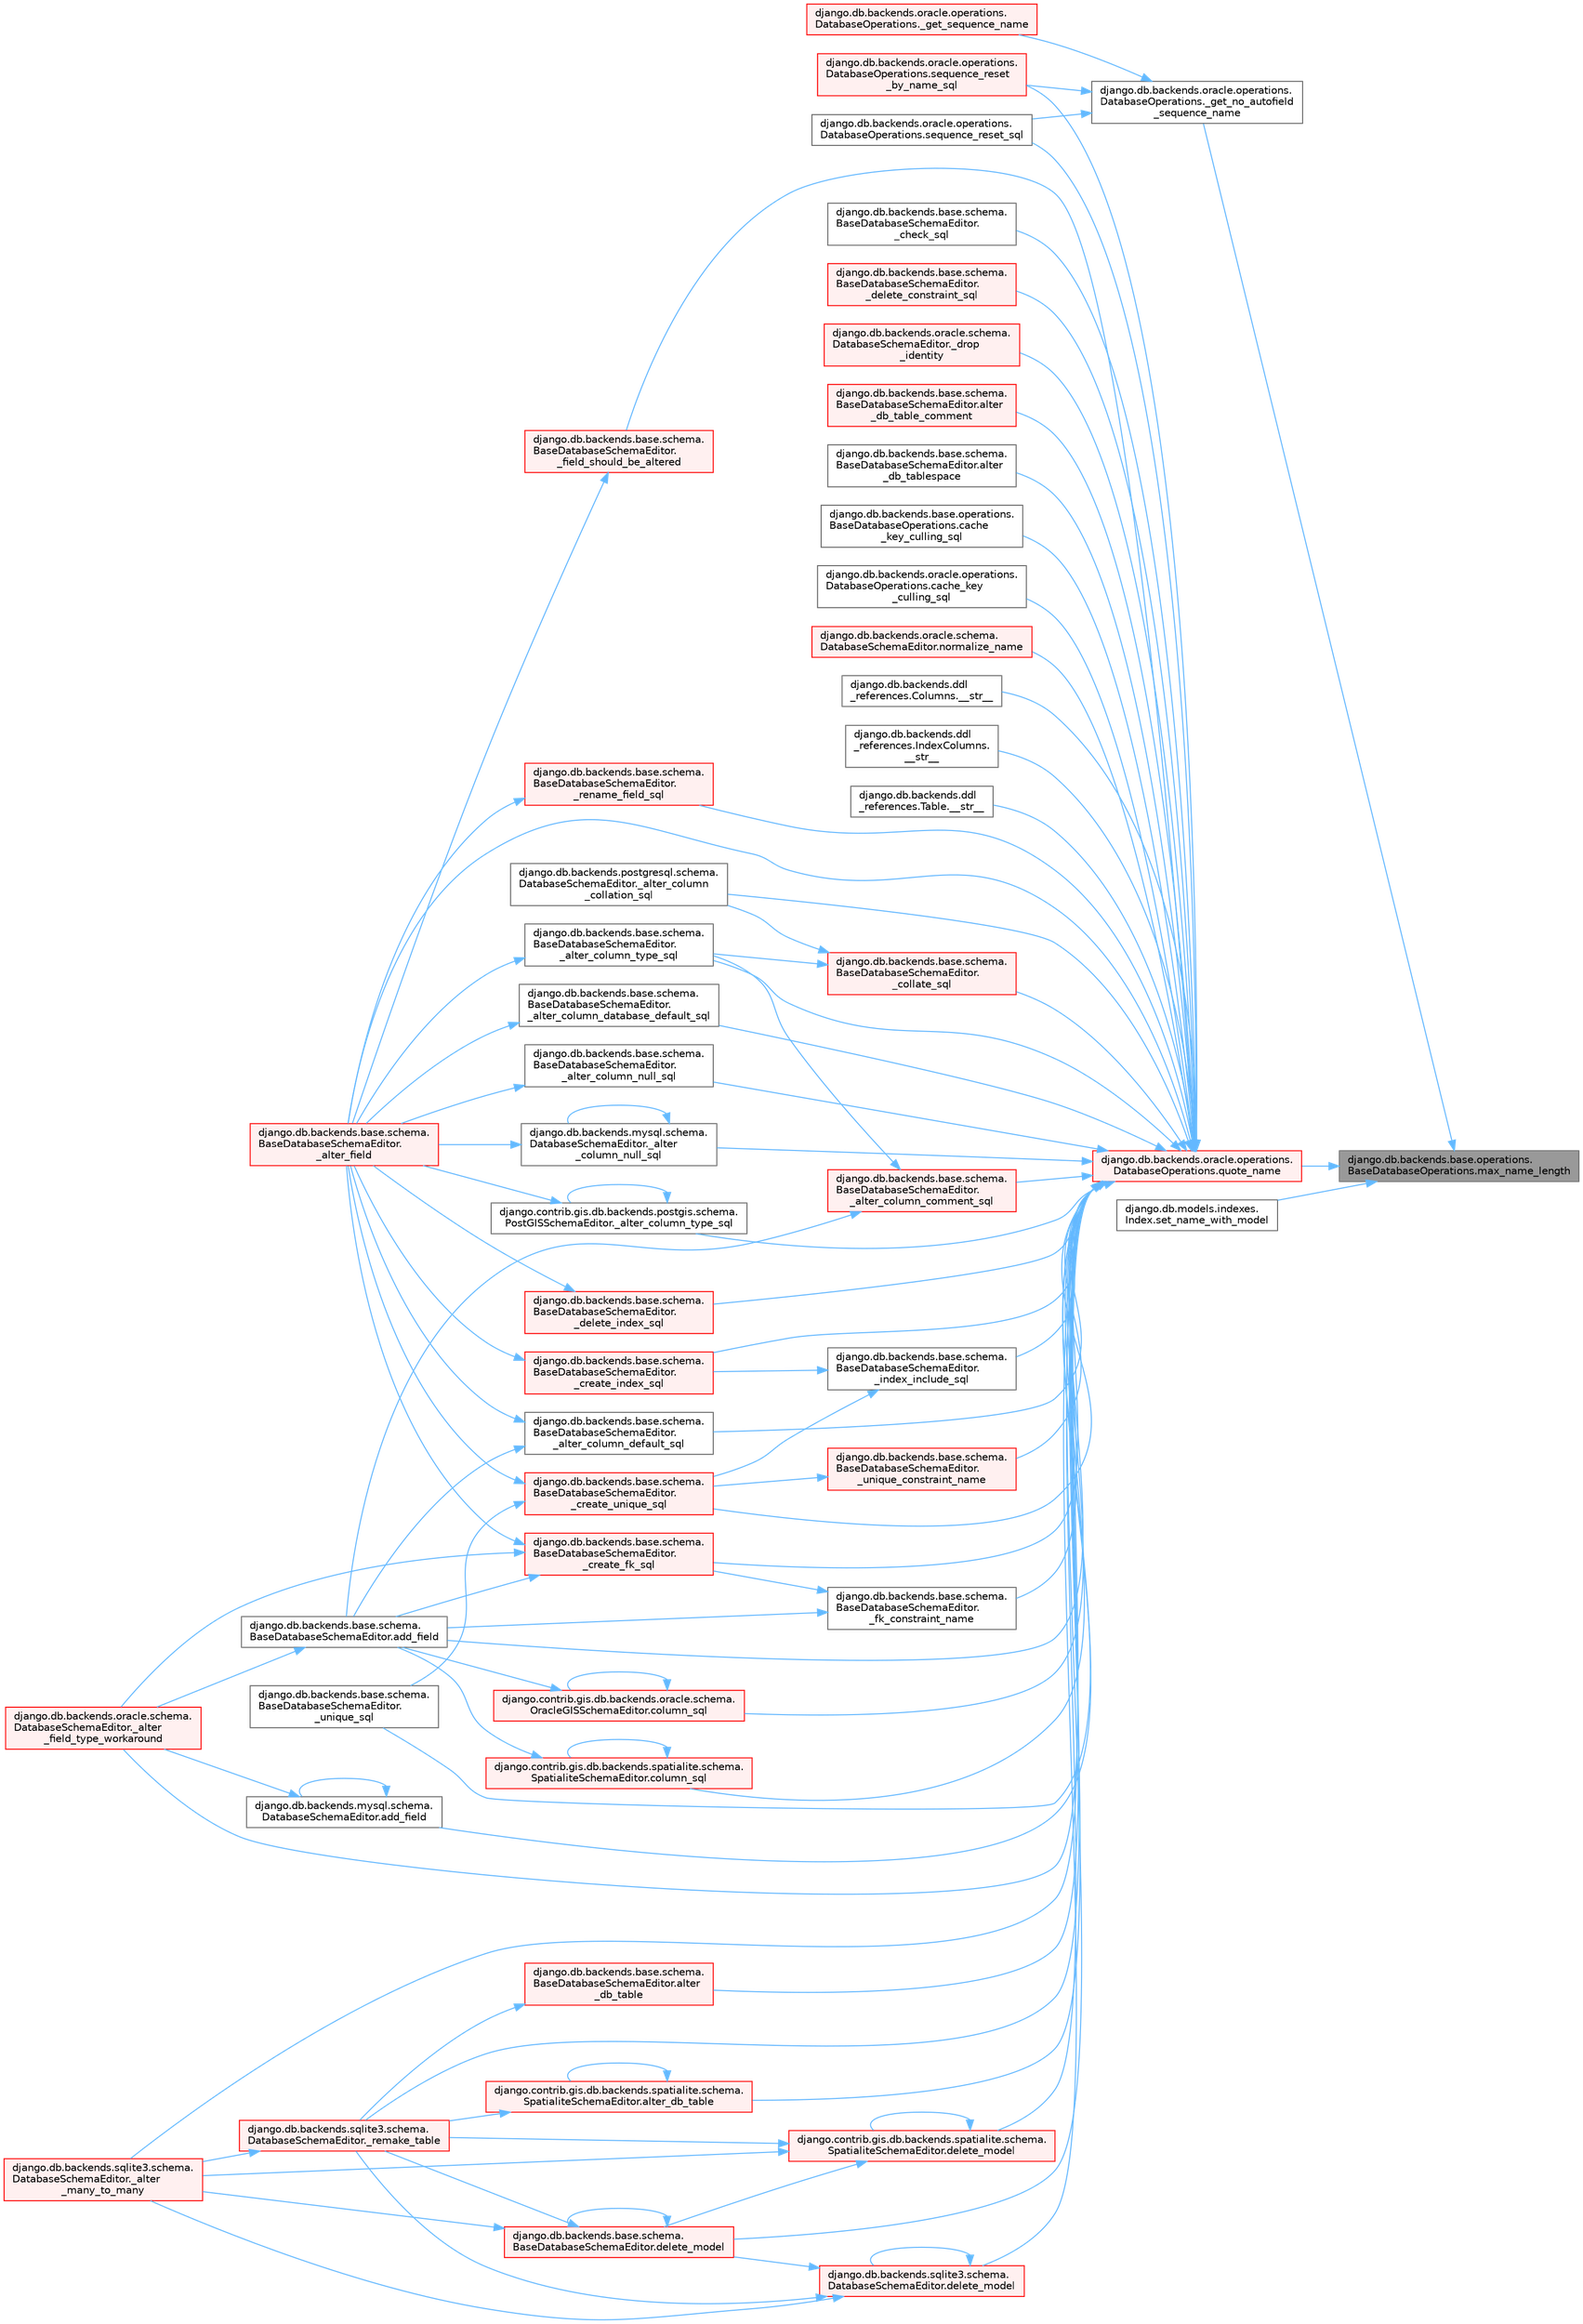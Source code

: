 digraph "django.db.backends.base.operations.BaseDatabaseOperations.max_name_length"
{
 // LATEX_PDF_SIZE
  bgcolor="transparent";
  edge [fontname=Helvetica,fontsize=10,labelfontname=Helvetica,labelfontsize=10];
  node [fontname=Helvetica,fontsize=10,shape=box,height=0.2,width=0.4];
  rankdir="RL";
  Node1 [id="Node000001",label="django.db.backends.base.operations.\lBaseDatabaseOperations.max_name_length",height=0.2,width=0.4,color="gray40", fillcolor="grey60", style="filled", fontcolor="black",tooltip=" "];
  Node1 -> Node2 [id="edge1_Node000001_Node000002",dir="back",color="steelblue1",style="solid",tooltip=" "];
  Node2 [id="Node000002",label="django.db.backends.oracle.operations.\lDatabaseOperations._get_no_autofield\l_sequence_name",height=0.2,width=0.4,color="grey40", fillcolor="white", style="filled",URL="$classdjango_1_1db_1_1backends_1_1oracle_1_1operations_1_1_database_operations.html#ad89acc44101ec0761ecf08100c8b101d",tooltip=" "];
  Node2 -> Node3 [id="edge2_Node000002_Node000003",dir="back",color="steelblue1",style="solid",tooltip=" "];
  Node3 [id="Node000003",label="django.db.backends.oracle.operations.\lDatabaseOperations._get_sequence_name",height=0.2,width=0.4,color="red", fillcolor="#FFF0F0", style="filled",URL="$classdjango_1_1db_1_1backends_1_1oracle_1_1operations_1_1_database_operations.html#a2862f33c7077db6bb7c59edad3f67c28",tooltip=" "];
  Node2 -> Node5 [id="edge3_Node000002_Node000005",dir="back",color="steelblue1",style="solid",tooltip=" "];
  Node5 [id="Node000005",label="django.db.backends.oracle.operations.\lDatabaseOperations.sequence_reset\l_by_name_sql",height=0.2,width=0.4,color="red", fillcolor="#FFF0F0", style="filled",URL="$classdjango_1_1db_1_1backends_1_1oracle_1_1operations_1_1_database_operations.html#ab0b3d5d7c686f6ad82c5df2bb4eb0452",tooltip=" "];
  Node2 -> Node8 [id="edge4_Node000002_Node000008",dir="back",color="steelblue1",style="solid",tooltip=" "];
  Node8 [id="Node000008",label="django.db.backends.oracle.operations.\lDatabaseOperations.sequence_reset_sql",height=0.2,width=0.4,color="grey40", fillcolor="white", style="filled",URL="$classdjango_1_1db_1_1backends_1_1oracle_1_1operations_1_1_database_operations.html#aca5fe62f56740acc3ccf6374bfdfdc96",tooltip=" "];
  Node1 -> Node9 [id="edge5_Node000001_Node000009",dir="back",color="steelblue1",style="solid",tooltip=" "];
  Node9 [id="Node000009",label="django.db.backends.oracle.operations.\lDatabaseOperations.quote_name",height=0.2,width=0.4,color="red", fillcolor="#FFF0F0", style="filled",URL="$classdjango_1_1db_1_1backends_1_1oracle_1_1operations_1_1_database_operations.html#ac7551d250b0adf678e5d00e4d69cb021",tooltip=" "];
  Node9 -> Node10 [id="edge6_Node000009_Node000010",dir="back",color="steelblue1",style="solid",tooltip=" "];
  Node10 [id="Node000010",label="django.db.backends.ddl\l_references.Columns.__str__",height=0.2,width=0.4,color="grey40", fillcolor="white", style="filled",URL="$classdjango_1_1db_1_1backends_1_1ddl__references_1_1_columns.html#ab1e0b1d6ebd99c3d6a7221554c8f204e",tooltip=" "];
  Node9 -> Node11 [id="edge7_Node000009_Node000011",dir="back",color="steelblue1",style="solid",tooltip=" "];
  Node11 [id="Node000011",label="django.db.backends.ddl\l_references.IndexColumns.\l__str__",height=0.2,width=0.4,color="grey40", fillcolor="white", style="filled",URL="$classdjango_1_1db_1_1backends_1_1ddl__references_1_1_index_columns.html#a36f9a69fdb3aa46d40c554d8b5edef87",tooltip=" "];
  Node9 -> Node12 [id="edge8_Node000009_Node000012",dir="back",color="steelblue1",style="solid",tooltip=" "];
  Node12 [id="Node000012",label="django.db.backends.ddl\l_references.Table.__str__",height=0.2,width=0.4,color="grey40", fillcolor="white", style="filled",URL="$classdjango_1_1db_1_1backends_1_1ddl__references_1_1_table.html#a63fbc501943ba5b0de83e7e7febfe1e2",tooltip=" "];
  Node9 -> Node13 [id="edge9_Node000009_Node000013",dir="back",color="steelblue1",style="solid",tooltip=" "];
  Node13 [id="Node000013",label="django.db.backends.postgresql.schema.\lDatabaseSchemaEditor._alter_column\l_collation_sql",height=0.2,width=0.4,color="grey40", fillcolor="white", style="filled",URL="$classdjango_1_1db_1_1backends_1_1postgresql_1_1schema_1_1_database_schema_editor.html#a4fbfb7d66a6a98590bef305581f1409f",tooltip=" "];
  Node9 -> Node14 [id="edge10_Node000009_Node000014",dir="back",color="steelblue1",style="solid",tooltip=" "];
  Node14 [id="Node000014",label="django.db.backends.base.schema.\lBaseDatabaseSchemaEditor.\l_alter_column_comment_sql",height=0.2,width=0.4,color="red", fillcolor="#FFF0F0", style="filled",URL="$classdjango_1_1db_1_1backends_1_1base_1_1schema_1_1_base_database_schema_editor.html#a9f86ae7193fdd2bb59c79ac7d690c593",tooltip=" "];
  Node14 -> Node15 [id="edge11_Node000014_Node000015",dir="back",color="steelblue1",style="solid",tooltip=" "];
  Node15 [id="Node000015",label="django.db.backends.base.schema.\lBaseDatabaseSchemaEditor.\l_alter_column_type_sql",height=0.2,width=0.4,color="grey40", fillcolor="white", style="filled",URL="$classdjango_1_1db_1_1backends_1_1base_1_1schema_1_1_base_database_schema_editor.html#a8f52c548a912ce13bfa6b395458630c1",tooltip=" "];
  Node15 -> Node16 [id="edge12_Node000015_Node000016",dir="back",color="steelblue1",style="solid",tooltip=" "];
  Node16 [id="Node000016",label="django.db.backends.base.schema.\lBaseDatabaseSchemaEditor.\l_alter_field",height=0.2,width=0.4,color="red", fillcolor="#FFF0F0", style="filled",URL="$classdjango_1_1db_1_1backends_1_1base_1_1schema_1_1_base_database_schema_editor.html#afcda33e5b1eb760a5a66c09033f1b75c",tooltip=" "];
  Node14 -> Node21 [id="edge13_Node000014_Node000021",dir="back",color="steelblue1",style="solid",tooltip=" "];
  Node21 [id="Node000021",label="django.db.backends.base.schema.\lBaseDatabaseSchemaEditor.add_field",height=0.2,width=0.4,color="grey40", fillcolor="white", style="filled",URL="$classdjango_1_1db_1_1backends_1_1base_1_1schema_1_1_base_database_schema_editor.html#affe03b0f7c180f8cb5759a5cff4f006a",tooltip=" "];
  Node21 -> Node20 [id="edge14_Node000021_Node000020",dir="back",color="steelblue1",style="solid",tooltip=" "];
  Node20 [id="Node000020",label="django.db.backends.oracle.schema.\lDatabaseSchemaEditor._alter\l_field_type_workaround",height=0.2,width=0.4,color="red", fillcolor="#FFF0F0", style="filled",URL="$classdjango_1_1db_1_1backends_1_1oracle_1_1schema_1_1_database_schema_editor.html#a78bc314f7e1030c1ef072c72a185ebd5",tooltip=" "];
  Node9 -> Node31 [id="edge15_Node000009_Node000031",dir="back",color="steelblue1",style="solid",tooltip=" "];
  Node31 [id="Node000031",label="django.db.backends.base.schema.\lBaseDatabaseSchemaEditor.\l_alter_column_database_default_sql",height=0.2,width=0.4,color="grey40", fillcolor="white", style="filled",URL="$classdjango_1_1db_1_1backends_1_1base_1_1schema_1_1_base_database_schema_editor.html#a2df91f2696d49677e9ef4ae93a5d2272",tooltip=" "];
  Node31 -> Node16 [id="edge16_Node000031_Node000016",dir="back",color="steelblue1",style="solid",tooltip=" "];
  Node9 -> Node32 [id="edge17_Node000009_Node000032",dir="back",color="steelblue1",style="solid",tooltip=" "];
  Node32 [id="Node000032",label="django.db.backends.base.schema.\lBaseDatabaseSchemaEditor.\l_alter_column_default_sql",height=0.2,width=0.4,color="grey40", fillcolor="white", style="filled",URL="$classdjango_1_1db_1_1backends_1_1base_1_1schema_1_1_base_database_schema_editor.html#a83c838b558726c2500bd7e248e7b37c7",tooltip=" "];
  Node32 -> Node16 [id="edge18_Node000032_Node000016",dir="back",color="steelblue1",style="solid",tooltip=" "];
  Node32 -> Node21 [id="edge19_Node000032_Node000021",dir="back",color="steelblue1",style="solid",tooltip=" "];
  Node9 -> Node33 [id="edge20_Node000009_Node000033",dir="back",color="steelblue1",style="solid",tooltip=" "];
  Node33 [id="Node000033",label="django.db.backends.base.schema.\lBaseDatabaseSchemaEditor.\l_alter_column_null_sql",height=0.2,width=0.4,color="grey40", fillcolor="white", style="filled",URL="$classdjango_1_1db_1_1backends_1_1base_1_1schema_1_1_base_database_schema_editor.html#a8852fd64195be71b9851f24bfb8f6c1e",tooltip=" "];
  Node33 -> Node16 [id="edge21_Node000033_Node000016",dir="back",color="steelblue1",style="solid",tooltip=" "];
  Node9 -> Node34 [id="edge22_Node000009_Node000034",dir="back",color="steelblue1",style="solid",tooltip=" "];
  Node34 [id="Node000034",label="django.db.backends.mysql.schema.\lDatabaseSchemaEditor._alter\l_column_null_sql",height=0.2,width=0.4,color="grey40", fillcolor="white", style="filled",URL="$classdjango_1_1db_1_1backends_1_1mysql_1_1schema_1_1_database_schema_editor.html#aec231c3c9c8ff53ff43b3772edaf0b6c",tooltip=" "];
  Node34 -> Node34 [id="edge23_Node000034_Node000034",dir="back",color="steelblue1",style="solid",tooltip=" "];
  Node34 -> Node16 [id="edge24_Node000034_Node000016",dir="back",color="steelblue1",style="solid",tooltip=" "];
  Node9 -> Node35 [id="edge25_Node000009_Node000035",dir="back",color="steelblue1",style="solid",tooltip=" "];
  Node35 [id="Node000035",label="django.contrib.gis.db.backends.postgis.schema.\lPostGISSchemaEditor._alter_column_type_sql",height=0.2,width=0.4,color="grey40", fillcolor="white", style="filled",URL="$classdjango_1_1contrib_1_1gis_1_1db_1_1backends_1_1postgis_1_1schema_1_1_post_g_i_s_schema_editor.html#a92257bba6b6a680a245fc66ce03e06c0",tooltip=" "];
  Node35 -> Node35 [id="edge26_Node000035_Node000035",dir="back",color="steelblue1",style="solid",tooltip=" "];
  Node35 -> Node16 [id="edge27_Node000035_Node000016",dir="back",color="steelblue1",style="solid",tooltip=" "];
  Node9 -> Node15 [id="edge28_Node000009_Node000015",dir="back",color="steelblue1",style="solid",tooltip=" "];
  Node9 -> Node16 [id="edge29_Node000009_Node000016",dir="back",color="steelblue1",style="solid",tooltip=" "];
  Node9 -> Node20 [id="edge30_Node000009_Node000020",dir="back",color="steelblue1",style="solid",tooltip=" "];
  Node9 -> Node23 [id="edge31_Node000009_Node000023",dir="back",color="steelblue1",style="solid",tooltip=" "];
  Node23 [id="Node000023",label="django.db.backends.sqlite3.schema.\lDatabaseSchemaEditor._alter\l_many_to_many",height=0.2,width=0.4,color="red", fillcolor="#FFF0F0", style="filled",URL="$classdjango_1_1db_1_1backends_1_1sqlite3_1_1schema_1_1_database_schema_editor.html#a0eb5631cba4809779acc541260e47610",tooltip=" "];
  Node9 -> Node36 [id="edge32_Node000009_Node000036",dir="back",color="steelblue1",style="solid",tooltip=" "];
  Node36 [id="Node000036",label="django.db.backends.base.schema.\lBaseDatabaseSchemaEditor.\l_check_sql",height=0.2,width=0.4,color="grey40", fillcolor="white", style="filled",URL="$classdjango_1_1db_1_1backends_1_1base_1_1schema_1_1_base_database_schema_editor.html#ac844916283d00d2bbff3d8ccad9d020c",tooltip=" "];
  Node9 -> Node37 [id="edge33_Node000009_Node000037",dir="back",color="steelblue1",style="solid",tooltip=" "];
  Node37 [id="Node000037",label="django.db.backends.base.schema.\lBaseDatabaseSchemaEditor.\l_collate_sql",height=0.2,width=0.4,color="red", fillcolor="#FFF0F0", style="filled",URL="$classdjango_1_1db_1_1backends_1_1base_1_1schema_1_1_base_database_schema_editor.html#a3a199380d57902426ad299911ee5eec0",tooltip=" "];
  Node37 -> Node13 [id="edge34_Node000037_Node000013",dir="back",color="steelblue1",style="solid",tooltip=" "];
  Node37 -> Node15 [id="edge35_Node000037_Node000015",dir="back",color="steelblue1",style="solid",tooltip=" "];
  Node9 -> Node42 [id="edge36_Node000009_Node000042",dir="back",color="steelblue1",style="solid",tooltip=" "];
  Node42 [id="Node000042",label="django.db.backends.base.schema.\lBaseDatabaseSchemaEditor.\l_create_fk_sql",height=0.2,width=0.4,color="red", fillcolor="#FFF0F0", style="filled",URL="$classdjango_1_1db_1_1backends_1_1base_1_1schema_1_1_base_database_schema_editor.html#ad853d22c43c3b3a9d73e094ac6344331",tooltip=" "];
  Node42 -> Node16 [id="edge37_Node000042_Node000016",dir="back",color="steelblue1",style="solid",tooltip=" "];
  Node42 -> Node20 [id="edge38_Node000042_Node000020",dir="back",color="steelblue1",style="solid",tooltip=" "];
  Node42 -> Node21 [id="edge39_Node000042_Node000021",dir="back",color="steelblue1",style="solid",tooltip=" "];
  Node9 -> Node43 [id="edge40_Node000009_Node000043",dir="back",color="steelblue1",style="solid",tooltip=" "];
  Node43 [id="Node000043",label="django.db.backends.base.schema.\lBaseDatabaseSchemaEditor.\l_create_index_sql",height=0.2,width=0.4,color="red", fillcolor="#FFF0F0", style="filled",URL="$classdjango_1_1db_1_1backends_1_1base_1_1schema_1_1_base_database_schema_editor.html#adb1d2fabd8602889097a7f5e78ae09e4",tooltip=" "];
  Node43 -> Node16 [id="edge41_Node000043_Node000016",dir="back",color="steelblue1",style="solid",tooltip=" "];
  Node9 -> Node56 [id="edge42_Node000009_Node000056",dir="back",color="steelblue1",style="solid",tooltip=" "];
  Node56 [id="Node000056",label="django.db.backends.base.schema.\lBaseDatabaseSchemaEditor.\l_create_unique_sql",height=0.2,width=0.4,color="red", fillcolor="#FFF0F0", style="filled",URL="$classdjango_1_1db_1_1backends_1_1base_1_1schema_1_1_base_database_schema_editor.html#aee6480a0d34a71ee1ba04fbeab7e819d",tooltip=" "];
  Node56 -> Node16 [id="edge43_Node000056_Node000016",dir="back",color="steelblue1",style="solid",tooltip=" "];
  Node56 -> Node57 [id="edge44_Node000056_Node000057",dir="back",color="steelblue1",style="solid",tooltip=" "];
  Node57 [id="Node000057",label="django.db.backends.base.schema.\lBaseDatabaseSchemaEditor.\l_unique_sql",height=0.2,width=0.4,color="grey40", fillcolor="white", style="filled",URL="$classdjango_1_1db_1_1backends_1_1base_1_1schema_1_1_base_database_schema_editor.html#a78d4adb2f9057b3c4af1249c232caf9f",tooltip=" "];
  Node9 -> Node58 [id="edge45_Node000009_Node000058",dir="back",color="steelblue1",style="solid",tooltip=" "];
  Node58 [id="Node000058",label="django.db.backends.base.schema.\lBaseDatabaseSchemaEditor.\l_delete_constraint_sql",height=0.2,width=0.4,color="red", fillcolor="#FFF0F0", style="filled",URL="$classdjango_1_1db_1_1backends_1_1base_1_1schema_1_1_base_database_schema_editor.html#ab21526402fea3e76addda1d12af1efda",tooltip=" "];
  Node9 -> Node61 [id="edge46_Node000009_Node000061",dir="back",color="steelblue1",style="solid",tooltip=" "];
  Node61 [id="Node000061",label="django.db.backends.base.schema.\lBaseDatabaseSchemaEditor.\l_delete_index_sql",height=0.2,width=0.4,color="red", fillcolor="#FFF0F0", style="filled",URL="$classdjango_1_1db_1_1backends_1_1base_1_1schema_1_1_base_database_schema_editor.html#acc0a34c213edb57b6693d351aaaee98d",tooltip=" "];
  Node61 -> Node16 [id="edge47_Node000061_Node000016",dir="back",color="steelblue1",style="solid",tooltip=" "];
  Node9 -> Node63 [id="edge48_Node000009_Node000063",dir="back",color="steelblue1",style="solid",tooltip=" "];
  Node63 [id="Node000063",label="django.db.backends.oracle.schema.\lDatabaseSchemaEditor._drop\l_identity",height=0.2,width=0.4,color="red", fillcolor="#FFF0F0", style="filled",URL="$classdjango_1_1db_1_1backends_1_1oracle_1_1schema_1_1_database_schema_editor.html#a215f07e8311d1fd657957c4dbba8cfde",tooltip=" "];
  Node9 -> Node66 [id="edge49_Node000009_Node000066",dir="back",color="steelblue1",style="solid",tooltip=" "];
  Node66 [id="Node000066",label="django.db.backends.base.schema.\lBaseDatabaseSchemaEditor.\l_field_should_be_altered",height=0.2,width=0.4,color="red", fillcolor="#FFF0F0", style="filled",URL="$classdjango_1_1db_1_1backends_1_1base_1_1schema_1_1_base_database_schema_editor.html#a9639759c0a473c873f4eb43644eb53a1",tooltip=" "];
  Node66 -> Node16 [id="edge50_Node000066_Node000016",dir="back",color="steelblue1",style="solid",tooltip=" "];
  Node9 -> Node67 [id="edge51_Node000009_Node000067",dir="back",color="steelblue1",style="solid",tooltip=" "];
  Node67 [id="Node000067",label="django.db.backends.base.schema.\lBaseDatabaseSchemaEditor.\l_fk_constraint_name",height=0.2,width=0.4,color="grey40", fillcolor="white", style="filled",URL="$classdjango_1_1db_1_1backends_1_1base_1_1schema_1_1_base_database_schema_editor.html#aebfea3276c6e5e99891f04559ea18d32",tooltip=" "];
  Node67 -> Node42 [id="edge52_Node000067_Node000042",dir="back",color="steelblue1",style="solid",tooltip=" "];
  Node67 -> Node21 [id="edge53_Node000067_Node000021",dir="back",color="steelblue1",style="solid",tooltip=" "];
  Node9 -> Node68 [id="edge54_Node000009_Node000068",dir="back",color="steelblue1",style="solid",tooltip=" "];
  Node68 [id="Node000068",label="django.db.backends.base.schema.\lBaseDatabaseSchemaEditor.\l_index_include_sql",height=0.2,width=0.4,color="grey40", fillcolor="white", style="filled",URL="$classdjango_1_1db_1_1backends_1_1base_1_1schema_1_1_base_database_schema_editor.html#ae199aa828e15d3f55f59c6b04bd02e22",tooltip=" "];
  Node68 -> Node43 [id="edge55_Node000068_Node000043",dir="back",color="steelblue1",style="solid",tooltip=" "];
  Node68 -> Node56 [id="edge56_Node000068_Node000056",dir="back",color="steelblue1",style="solid",tooltip=" "];
  Node9 -> Node24 [id="edge57_Node000009_Node000024",dir="back",color="steelblue1",style="solid",tooltip=" "];
  Node24 [id="Node000024",label="django.db.backends.sqlite3.schema.\lDatabaseSchemaEditor._remake_table",height=0.2,width=0.4,color="red", fillcolor="#FFF0F0", style="filled",URL="$classdjango_1_1db_1_1backends_1_1sqlite3_1_1schema_1_1_database_schema_editor.html#a9b5b247b2cd836c48a65726025b45e11",tooltip=" "];
  Node24 -> Node23 [id="edge58_Node000024_Node000023",dir="back",color="steelblue1",style="solid",tooltip=" "];
  Node9 -> Node69 [id="edge59_Node000009_Node000069",dir="back",color="steelblue1",style="solid",tooltip=" "];
  Node69 [id="Node000069",label="django.db.backends.base.schema.\lBaseDatabaseSchemaEditor.\l_rename_field_sql",height=0.2,width=0.4,color="red", fillcolor="#FFF0F0", style="filled",URL="$classdjango_1_1db_1_1backends_1_1base_1_1schema_1_1_base_database_schema_editor.html#af5fe9362af891bb12d3017c221cdfd15",tooltip=" "];
  Node69 -> Node16 [id="edge60_Node000069_Node000016",dir="back",color="steelblue1",style="solid",tooltip=" "];
  Node9 -> Node70 [id="edge61_Node000009_Node000070",dir="back",color="steelblue1",style="solid",tooltip=" "];
  Node70 [id="Node000070",label="django.db.backends.base.schema.\lBaseDatabaseSchemaEditor.\l_unique_constraint_name",height=0.2,width=0.4,color="red", fillcolor="#FFF0F0", style="filled",URL="$classdjango_1_1db_1_1backends_1_1base_1_1schema_1_1_base_database_schema_editor.html#aa3c89328fddc5c2fca49bfc98ba3ba19",tooltip=" "];
  Node70 -> Node56 [id="edge62_Node000070_Node000056",dir="back",color="steelblue1",style="solid",tooltip=" "];
  Node9 -> Node57 [id="edge63_Node000009_Node000057",dir="back",color="steelblue1",style="solid",tooltip=" "];
  Node9 -> Node21 [id="edge64_Node000009_Node000021",dir="back",color="steelblue1",style="solid",tooltip=" "];
  Node9 -> Node71 [id="edge65_Node000009_Node000071",dir="back",color="steelblue1",style="solid",tooltip=" "];
  Node71 [id="Node000071",label="django.db.backends.mysql.schema.\lDatabaseSchemaEditor.add_field",height=0.2,width=0.4,color="grey40", fillcolor="white", style="filled",URL="$classdjango_1_1db_1_1backends_1_1mysql_1_1schema_1_1_database_schema_editor.html#a2bb764c2fab516643cccf83b8865b410",tooltip=" "];
  Node71 -> Node20 [id="edge66_Node000071_Node000020",dir="back",color="steelblue1",style="solid",tooltip=" "];
  Node71 -> Node71 [id="edge67_Node000071_Node000071",dir="back",color="steelblue1",style="solid",tooltip=" "];
  Node9 -> Node72 [id="edge68_Node000009_Node000072",dir="back",color="steelblue1",style="solid",tooltip=" "];
  Node72 [id="Node000072",label="django.contrib.gis.db.backends.spatialite.schema.\lSpatialiteSchemaEditor.alter_db_table",height=0.2,width=0.4,color="red", fillcolor="#FFF0F0", style="filled",URL="$classdjango_1_1contrib_1_1gis_1_1db_1_1backends_1_1spatialite_1_1schema_1_1_spatialite_schema_editor.html#a3c238b03e587be42747e3a128cd44946",tooltip=" "];
  Node72 -> Node24 [id="edge69_Node000072_Node000024",dir="back",color="steelblue1",style="solid",tooltip=" "];
  Node72 -> Node72 [id="edge70_Node000072_Node000072",dir="back",color="steelblue1",style="solid",tooltip=" "];
  Node9 -> Node73 [id="edge71_Node000009_Node000073",dir="back",color="steelblue1",style="solid",tooltip=" "];
  Node73 [id="Node000073",label="django.db.backends.base.schema.\lBaseDatabaseSchemaEditor.alter\l_db_table",height=0.2,width=0.4,color="red", fillcolor="#FFF0F0", style="filled",URL="$classdjango_1_1db_1_1backends_1_1base_1_1schema_1_1_base_database_schema_editor.html#a6975136cc10a20541aed6b53fea99565",tooltip=" "];
  Node73 -> Node24 [id="edge72_Node000073_Node000024",dir="back",color="steelblue1",style="solid",tooltip=" "];
  Node9 -> Node74 [id="edge73_Node000009_Node000074",dir="back",color="steelblue1",style="solid",tooltip=" "];
  Node74 [id="Node000074",label="django.db.backends.base.schema.\lBaseDatabaseSchemaEditor.alter\l_db_table_comment",height=0.2,width=0.4,color="red", fillcolor="#FFF0F0", style="filled",URL="$classdjango_1_1db_1_1backends_1_1base_1_1schema_1_1_base_database_schema_editor.html#a788ba4cf1ea36f15a1b1d7a11b8d31a1",tooltip=" "];
  Node9 -> Node75 [id="edge74_Node000009_Node000075",dir="back",color="steelblue1",style="solid",tooltip=" "];
  Node75 [id="Node000075",label="django.db.backends.base.schema.\lBaseDatabaseSchemaEditor.alter\l_db_tablespace",height=0.2,width=0.4,color="grey40", fillcolor="white", style="filled",URL="$classdjango_1_1db_1_1backends_1_1base_1_1schema_1_1_base_database_schema_editor.html#ac93f875aaebf90f4c28d2ec8f963acdd",tooltip=" "];
  Node9 -> Node76 [id="edge75_Node000009_Node000076",dir="back",color="steelblue1",style="solid",tooltip=" "];
  Node76 [id="Node000076",label="django.db.backends.base.operations.\lBaseDatabaseOperations.cache\l_key_culling_sql",height=0.2,width=0.4,color="grey40", fillcolor="white", style="filled",URL="$classdjango_1_1db_1_1backends_1_1base_1_1operations_1_1_base_database_operations.html#af58d5c2b3637af7d358989f34767020c",tooltip=" "];
  Node9 -> Node77 [id="edge76_Node000009_Node000077",dir="back",color="steelblue1",style="solid",tooltip=" "];
  Node77 [id="Node000077",label="django.db.backends.oracle.operations.\lDatabaseOperations.cache_key\l_culling_sql",height=0.2,width=0.4,color="grey40", fillcolor="white", style="filled",URL="$classdjango_1_1db_1_1backends_1_1oracle_1_1operations_1_1_database_operations.html#ae3e865b2aadcc1a54603d25c198fe0ee",tooltip=" "];
  Node9 -> Node78 [id="edge77_Node000009_Node000078",dir="back",color="steelblue1",style="solid",tooltip=" "];
  Node78 [id="Node000078",label="django.contrib.gis.db.backends.oracle.schema.\lOracleGISSchemaEditor.column_sql",height=0.2,width=0.4,color="red", fillcolor="#FFF0F0", style="filled",URL="$classdjango_1_1contrib_1_1gis_1_1db_1_1backends_1_1oracle_1_1schema_1_1_oracle_g_i_s_schema_editor.html#aaa690d323a1e81ee836fb712a3a1ec2f",tooltip=" "];
  Node78 -> Node21 [id="edge78_Node000078_Node000021",dir="back",color="steelblue1",style="solid",tooltip=" "];
  Node78 -> Node78 [id="edge79_Node000078_Node000078",dir="back",color="steelblue1",style="solid",tooltip=" "];
  Node9 -> Node79 [id="edge80_Node000009_Node000079",dir="back",color="steelblue1",style="solid",tooltip=" "];
  Node79 [id="Node000079",label="django.contrib.gis.db.backends.spatialite.schema.\lSpatialiteSchemaEditor.column_sql",height=0.2,width=0.4,color="red", fillcolor="#FFF0F0", style="filled",URL="$classdjango_1_1contrib_1_1gis_1_1db_1_1backends_1_1spatialite_1_1schema_1_1_spatialite_schema_editor.html#a0c8e64cd3cc8fc8a535a637078c24a54",tooltip=" "];
  Node79 -> Node21 [id="edge81_Node000079_Node000021",dir="back",color="steelblue1",style="solid",tooltip=" "];
  Node79 -> Node79 [id="edge82_Node000079_Node000079",dir="back",color="steelblue1",style="solid",tooltip=" "];
  Node9 -> Node80 [id="edge83_Node000009_Node000080",dir="back",color="steelblue1",style="solid",tooltip=" "];
  Node80 [id="Node000080",label="django.contrib.gis.db.backends.spatialite.schema.\lSpatialiteSchemaEditor.delete_model",height=0.2,width=0.4,color="red", fillcolor="#FFF0F0", style="filled",URL="$classdjango_1_1contrib_1_1gis_1_1db_1_1backends_1_1spatialite_1_1schema_1_1_spatialite_schema_editor.html#a1d324c35e2535b9adf7cbecb68fe761d",tooltip=" "];
  Node80 -> Node23 [id="edge84_Node000080_Node000023",dir="back",color="steelblue1",style="solid",tooltip=" "];
  Node80 -> Node24 [id="edge85_Node000080_Node000024",dir="back",color="steelblue1",style="solid",tooltip=" "];
  Node80 -> Node80 [id="edge86_Node000080_Node000080",dir="back",color="steelblue1",style="solid",tooltip=" "];
  Node80 -> Node83 [id="edge87_Node000080_Node000083",dir="back",color="steelblue1",style="solid",tooltip=" "];
  Node83 [id="Node000083",label="django.db.backends.base.schema.\lBaseDatabaseSchemaEditor.delete_model",height=0.2,width=0.4,color="red", fillcolor="#FFF0F0", style="filled",URL="$classdjango_1_1db_1_1backends_1_1base_1_1schema_1_1_base_database_schema_editor.html#a4685be374dca3bb40806d579c17c4a71",tooltip=" "];
  Node83 -> Node23 [id="edge88_Node000083_Node000023",dir="back",color="steelblue1",style="solid",tooltip=" "];
  Node83 -> Node24 [id="edge89_Node000083_Node000024",dir="back",color="steelblue1",style="solid",tooltip=" "];
  Node83 -> Node83 [id="edge90_Node000083_Node000083",dir="back",color="steelblue1",style="solid",tooltip=" "];
  Node9 -> Node83 [id="edge91_Node000009_Node000083",dir="back",color="steelblue1",style="solid",tooltip=" "];
  Node9 -> Node85 [id="edge92_Node000009_Node000085",dir="back",color="steelblue1",style="solid",tooltip=" "];
  Node85 [id="Node000085",label="django.db.backends.sqlite3.schema.\lDatabaseSchemaEditor.delete_model",height=0.2,width=0.4,color="red", fillcolor="#FFF0F0", style="filled",URL="$classdjango_1_1db_1_1backends_1_1sqlite3_1_1schema_1_1_database_schema_editor.html#ace17666280378c6270bb6569941a67ad",tooltip=" "];
  Node85 -> Node23 [id="edge93_Node000085_Node000023",dir="back",color="steelblue1",style="solid",tooltip=" "];
  Node85 -> Node24 [id="edge94_Node000085_Node000024",dir="back",color="steelblue1",style="solid",tooltip=" "];
  Node85 -> Node83 [id="edge95_Node000085_Node000083",dir="back",color="steelblue1",style="solid",tooltip=" "];
  Node85 -> Node85 [id="edge96_Node000085_Node000085",dir="back",color="steelblue1",style="solid",tooltip=" "];
  Node9 -> Node86 [id="edge97_Node000009_Node000086",dir="back",color="steelblue1",style="solid",tooltip=" "];
  Node86 [id="Node000086",label="django.db.backends.oracle.schema.\lDatabaseSchemaEditor.normalize_name",height=0.2,width=0.4,color="red", fillcolor="#FFF0F0", style="filled",URL="$classdjango_1_1db_1_1backends_1_1oracle_1_1schema_1_1_database_schema_editor.html#a440047f0dbf8e50036355561e0fef33a",tooltip=" "];
  Node9 -> Node5 [id="edge98_Node000009_Node000005",dir="back",color="steelblue1",style="solid",tooltip=" "];
  Node9 -> Node8 [id="edge99_Node000009_Node000008",dir="back",color="steelblue1",style="solid",tooltip=" "];
  Node1 -> Node109 [id="edge100_Node000001_Node000109",dir="back",color="steelblue1",style="solid",tooltip=" "];
  Node109 [id="Node000109",label="django.db.models.indexes.\lIndex.set_name_with_model",height=0.2,width=0.4,color="grey40", fillcolor="white", style="filled",URL="$classdjango_1_1db_1_1models_1_1indexes_1_1_index.html#ae3d7f948b726e269f5a9beaf8b4bb4cb",tooltip=" "];
}
